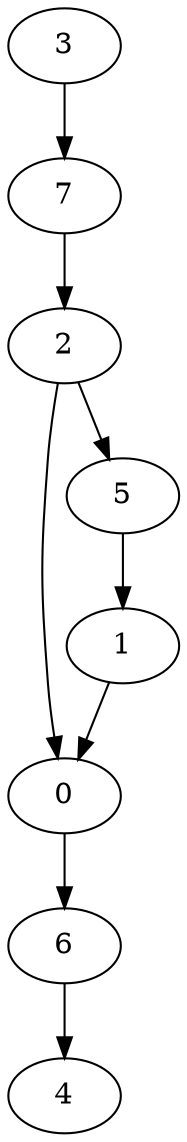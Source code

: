 digraph {
    0 -> 6;
    1 -> 0;
    2 -> 0;
    2 -> 5;
    3 -> 7;
    5 -> 1;
    6 -> 4;
    7 -> 2;
}